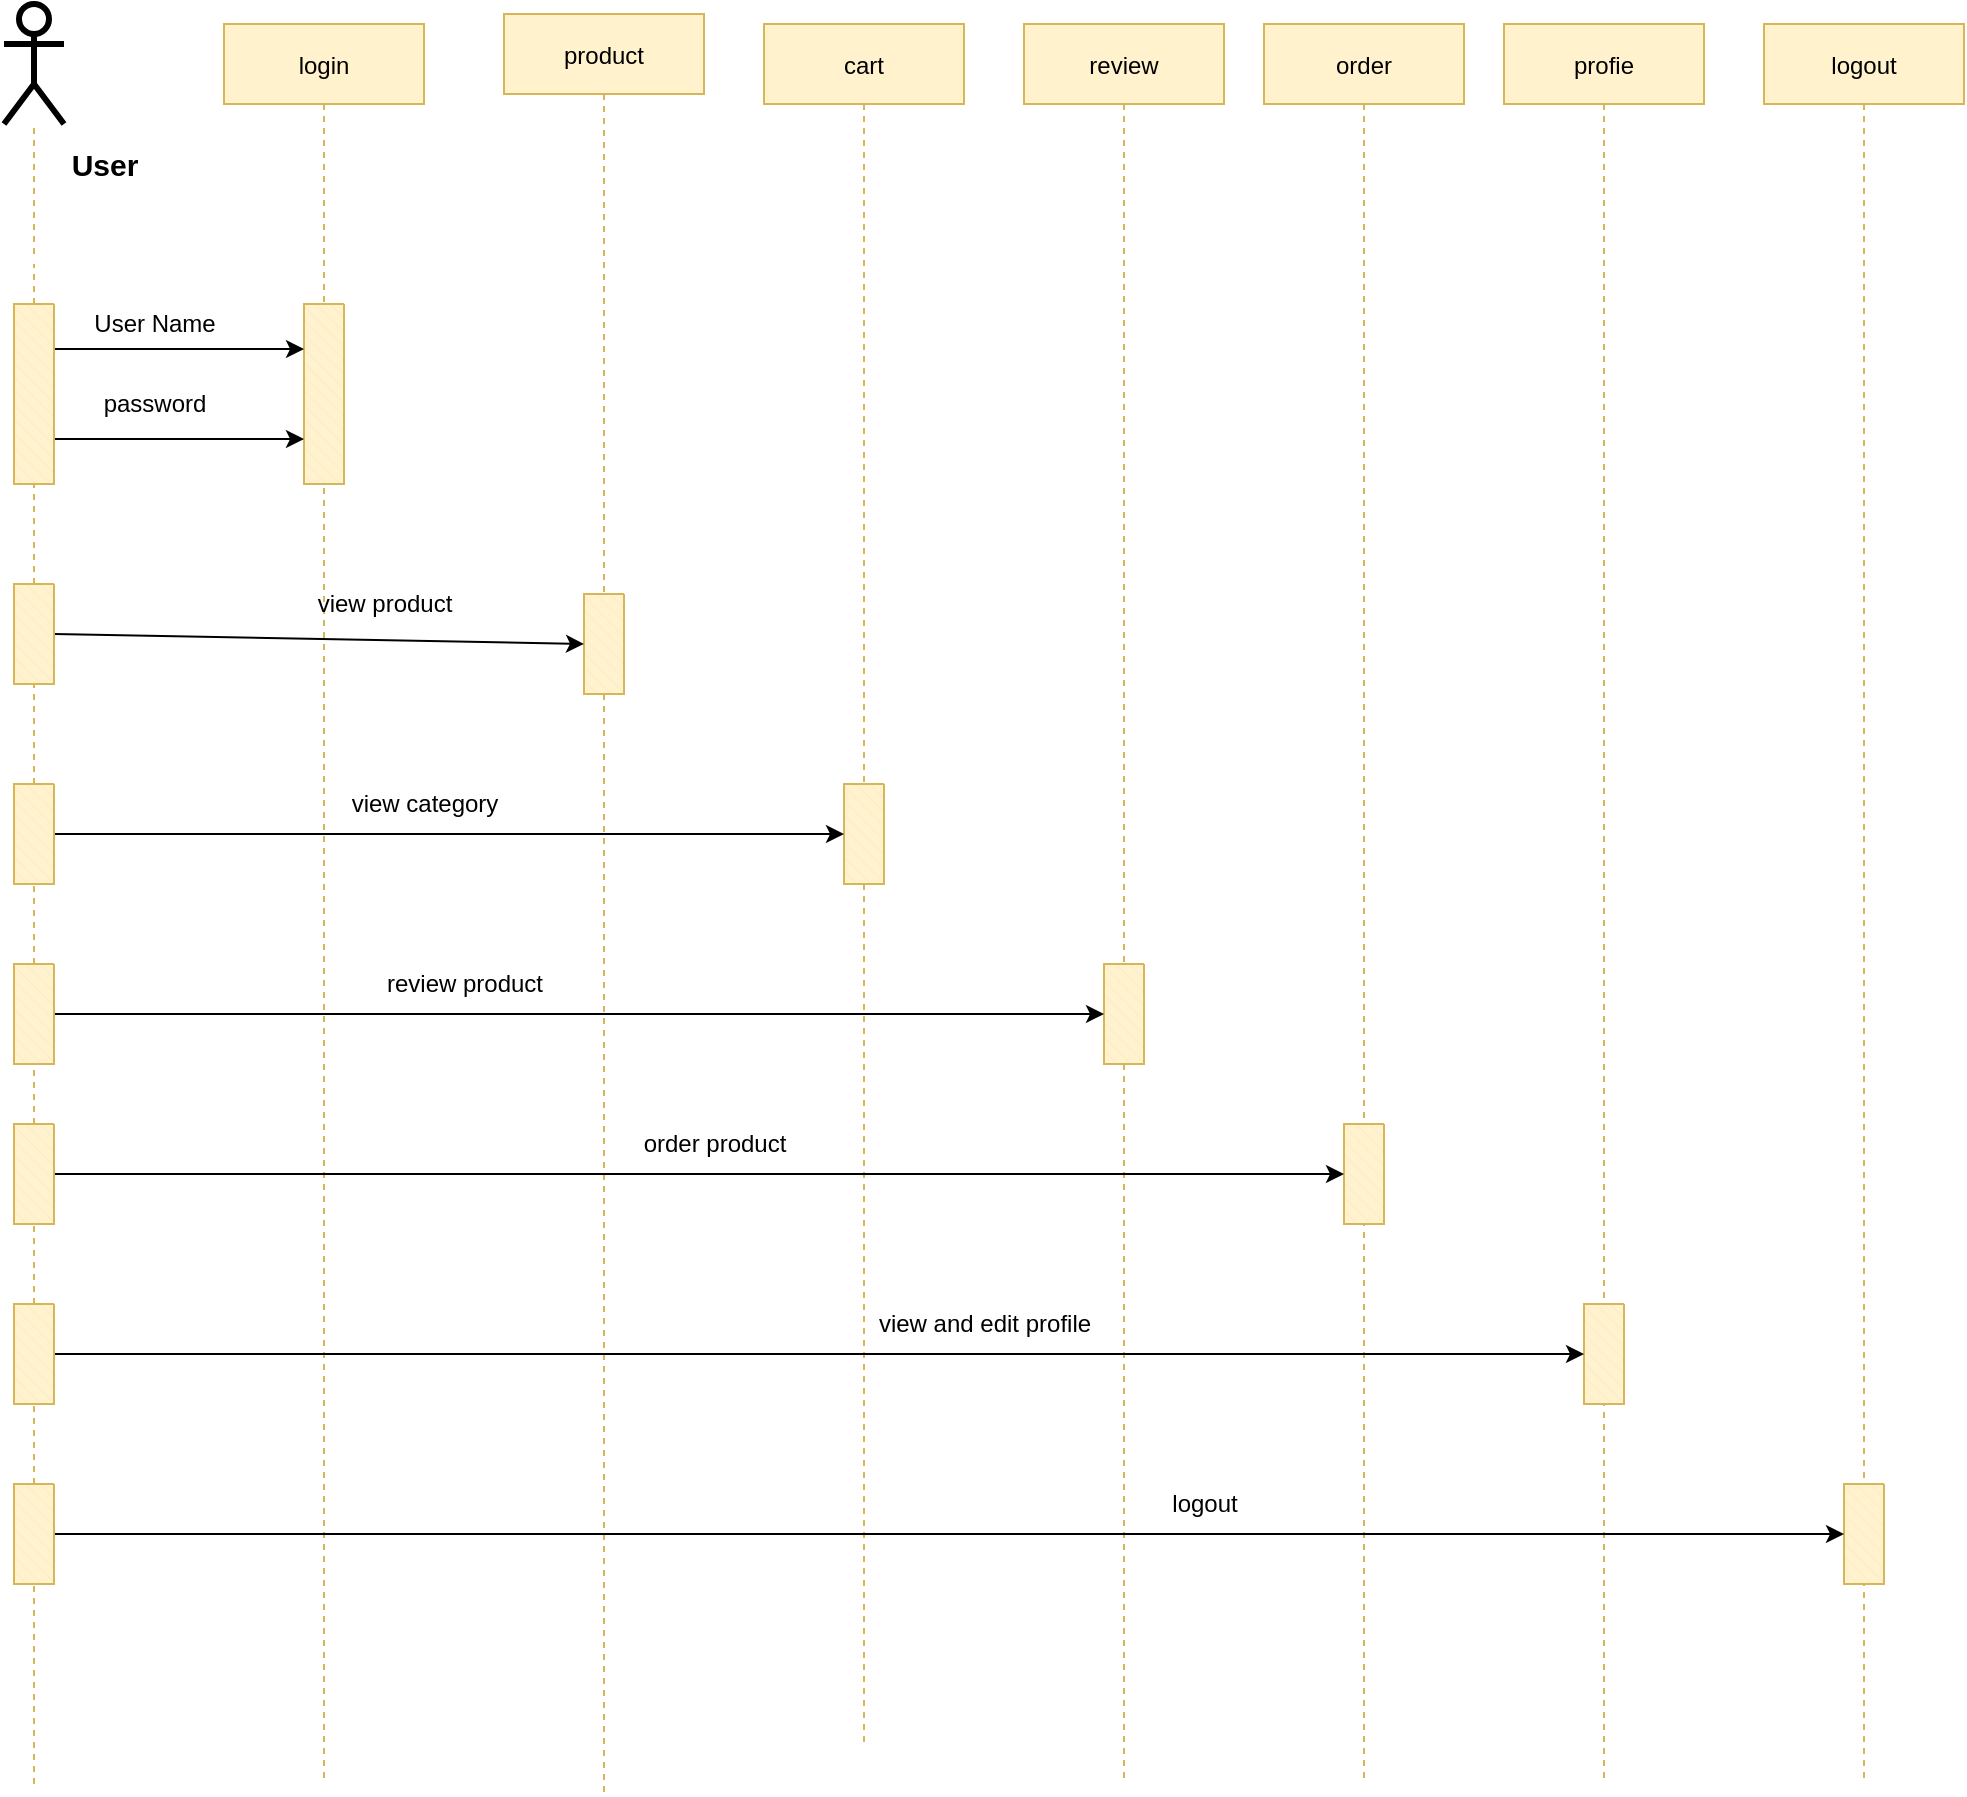 <mxfile version="15.3.7" type="github">
  <diagram id="kgpKYQtTHZ0yAKxKKP6v" name="Page-1">
    <mxGraphModel dx="1422" dy="714" grid="1" gridSize="10" guides="1" tooltips="1" connect="1" arrows="1" fold="1" page="1" pageScale="1" pageWidth="850" pageHeight="1100" math="0" shadow="0">
      <root>
        <mxCell id="0" />
        <mxCell id="1" parent="0" />
        <mxCell id="3nuBFxr9cyL0pnOWT2aG-5" value="login" style="shape=umlLifeline;perimeter=lifelinePerimeter;container=1;collapsible=0;recursiveResize=0;rounded=0;shadow=0;strokeWidth=1;fillColor=#fff2cc;strokeColor=#d6b656;" parent="1" vertex="1">
          <mxGeometry x="270" y="80" width="100" height="880" as="geometry" />
        </mxCell>
        <mxCell id="BLAWV7pPiUWXEbQhkTYL-23" value="" style="verticalLabelPosition=bottom;verticalAlign=top;html=1;shape=mxgraph.basic.patternFillRect;fillStyle=diag;step=5;fillStrokeWidth=0.2;fillStrokeColor=#dddddd;strokeWidth=1;direction=south;fillColor=#fff2cc;strokeColor=#d6b656;" vertex="1" parent="3nuBFxr9cyL0pnOWT2aG-5">
          <mxGeometry x="40" y="140" width="20" height="90" as="geometry" />
        </mxCell>
        <mxCell id="BLAWV7pPiUWXEbQhkTYL-1" value="product" style="shape=umlLifeline;perimeter=lifelinePerimeter;container=1;collapsible=0;recursiveResize=0;rounded=0;shadow=0;strokeWidth=1;fillColor=#fff2cc;strokeColor=#d6b656;" vertex="1" parent="1">
          <mxGeometry x="410" y="75" width="100" height="890" as="geometry" />
        </mxCell>
        <mxCell id="BLAWV7pPiUWXEbQhkTYL-30" value="" style="verticalLabelPosition=bottom;verticalAlign=top;html=1;shape=mxgraph.basic.patternFillRect;fillStyle=diag;step=5;fillStrokeWidth=0.2;fillStrokeColor=#dddddd;strokeWidth=1;direction=south;fillColor=#fff2cc;strokeColor=#d6b656;" vertex="1" parent="BLAWV7pPiUWXEbQhkTYL-1">
          <mxGeometry x="40" y="290" width="20" height="50" as="geometry" />
        </mxCell>
        <mxCell id="BLAWV7pPiUWXEbQhkTYL-3" value="cart" style="shape=umlLifeline;perimeter=lifelinePerimeter;container=1;collapsible=0;recursiveResize=0;rounded=0;shadow=0;strokeWidth=1;fillColor=#fff2cc;strokeColor=#d6b656;" vertex="1" parent="1">
          <mxGeometry x="540" y="80" width="100" height="860" as="geometry" />
        </mxCell>
        <mxCell id="BLAWV7pPiUWXEbQhkTYL-33" value="" style="verticalLabelPosition=bottom;verticalAlign=top;html=1;shape=mxgraph.basic.patternFillRect;fillStyle=diag;step=5;fillStrokeWidth=0.2;fillStrokeColor=#dddddd;strokeWidth=1;direction=south;fillColor=#fff2cc;strokeColor=#d6b656;" vertex="1" parent="BLAWV7pPiUWXEbQhkTYL-3">
          <mxGeometry x="40" y="380" width="20" height="50" as="geometry" />
        </mxCell>
        <mxCell id="BLAWV7pPiUWXEbQhkTYL-5" value="review" style="shape=umlLifeline;perimeter=lifelinePerimeter;container=1;collapsible=0;recursiveResize=0;rounded=0;shadow=0;strokeWidth=1;fillColor=#fff2cc;strokeColor=#d6b656;" vertex="1" parent="1">
          <mxGeometry x="670" y="80" width="100" height="880" as="geometry" />
        </mxCell>
        <mxCell id="BLAWV7pPiUWXEbQhkTYL-40" value="" style="verticalLabelPosition=bottom;verticalAlign=top;html=1;shape=mxgraph.basic.patternFillRect;fillStyle=diag;step=5;fillStrokeWidth=0.2;fillStrokeColor=#dddddd;strokeWidth=1;direction=south;fillColor=#fff2cc;strokeColor=#d6b656;" vertex="1" parent="BLAWV7pPiUWXEbQhkTYL-5">
          <mxGeometry x="40" y="470" width="20" height="50" as="geometry" />
        </mxCell>
        <mxCell id="BLAWV7pPiUWXEbQhkTYL-6" value="order" style="shape=umlLifeline;perimeter=lifelinePerimeter;container=1;collapsible=0;recursiveResize=0;rounded=0;shadow=0;strokeWidth=1;fillColor=#fff2cc;strokeColor=#d6b656;" vertex="1" parent="1">
          <mxGeometry x="790" y="80" width="100" height="880" as="geometry" />
        </mxCell>
        <mxCell id="BLAWV7pPiUWXEbQhkTYL-46" value="" style="verticalLabelPosition=bottom;verticalAlign=top;html=1;shape=mxgraph.basic.patternFillRect;fillStyle=diag;step=5;fillStrokeWidth=0.2;fillStrokeColor=#dddddd;strokeWidth=1;direction=south;fillColor=#fff2cc;strokeColor=#d6b656;" vertex="1" parent="BLAWV7pPiUWXEbQhkTYL-6">
          <mxGeometry x="40" y="550" width="20" height="50" as="geometry" />
        </mxCell>
        <mxCell id="BLAWV7pPiUWXEbQhkTYL-7" value="profie" style="shape=umlLifeline;perimeter=lifelinePerimeter;container=1;collapsible=0;recursiveResize=0;rounded=0;shadow=0;strokeWidth=1;fillColor=#fff2cc;strokeColor=#d6b656;" vertex="1" parent="1">
          <mxGeometry x="910" y="80" width="100" height="880" as="geometry" />
        </mxCell>
        <mxCell id="BLAWV7pPiUWXEbQhkTYL-51" value="" style="verticalLabelPosition=bottom;verticalAlign=top;html=1;shape=mxgraph.basic.patternFillRect;fillStyle=diag;step=5;fillStrokeWidth=0.2;fillStrokeColor=#dddddd;strokeWidth=1;direction=south;fillColor=#fff2cc;strokeColor=#d6b656;" vertex="1" parent="BLAWV7pPiUWXEbQhkTYL-7">
          <mxGeometry x="40" y="640" width="20" height="50" as="geometry" />
        </mxCell>
        <mxCell id="BLAWV7pPiUWXEbQhkTYL-8" value="" style="shape=umlActor;verticalLabelPosition=bottom;verticalAlign=top;html=1;outlineConnect=0;strokeWidth=3;" vertex="1" parent="1">
          <mxGeometry x="160" y="70" width="30" height="60" as="geometry" />
        </mxCell>
        <mxCell id="BLAWV7pPiUWXEbQhkTYL-14" value="" style="endArrow=none;dashed=1;html=1;fillColor=#fff2cc;strokeColor=#d6b656;startArrow=none;" edge="1" parent="1" target="BLAWV7pPiUWXEbQhkTYL-8">
          <mxGeometry width="50" height="50" relative="1" as="geometry">
            <mxPoint x="175" y="195" as="sourcePoint" />
            <mxPoint x="190" y="150" as="targetPoint" />
          </mxGeometry>
        </mxCell>
        <mxCell id="BLAWV7pPiUWXEbQhkTYL-17" value="" style="endArrow=none;dashed=1;html=1;fillColor=#fff2cc;strokeColor=#d6b656;startArrow=none;" edge="1" parent="1" source="BLAWV7pPiUWXEbQhkTYL-18">
          <mxGeometry width="50" height="50" relative="1" as="geometry">
            <mxPoint x="174.5" y="1511" as="sourcePoint" />
            <mxPoint x="175" y="200" as="targetPoint" />
          </mxGeometry>
        </mxCell>
        <mxCell id="BLAWV7pPiUWXEbQhkTYL-21" style="edgeStyle=none;rounded=0;orthogonalLoop=1;jettySize=auto;html=1;exitX=0.25;exitY=0;exitDx=0;exitDy=0;exitPerimeter=0;entryX=0.25;entryY=1;entryDx=0;entryDy=0;entryPerimeter=0;" edge="1" parent="1" source="BLAWV7pPiUWXEbQhkTYL-18" target="BLAWV7pPiUWXEbQhkTYL-23">
          <mxGeometry relative="1" as="geometry">
            <mxPoint x="300" y="243" as="targetPoint" />
          </mxGeometry>
        </mxCell>
        <mxCell id="BLAWV7pPiUWXEbQhkTYL-24" style="edgeStyle=none;rounded=0;orthogonalLoop=1;jettySize=auto;html=1;exitX=0.75;exitY=0;exitDx=0;exitDy=0;exitPerimeter=0;entryX=0.75;entryY=1;entryDx=0;entryDy=0;entryPerimeter=0;" edge="1" parent="1" source="BLAWV7pPiUWXEbQhkTYL-18" target="BLAWV7pPiUWXEbQhkTYL-23">
          <mxGeometry relative="1" as="geometry" />
        </mxCell>
        <mxCell id="BLAWV7pPiUWXEbQhkTYL-18" value="" style="verticalLabelPosition=bottom;verticalAlign=top;html=1;shape=mxgraph.basic.patternFillRect;fillStyle=diag;step=5;fillStrokeWidth=0.2;fillStrokeColor=#dddddd;strokeWidth=1;direction=south;fillColor=#fff2cc;strokeColor=#d6b656;" vertex="1" parent="1">
          <mxGeometry x="165" y="220" width="20" height="90" as="geometry" />
        </mxCell>
        <mxCell id="BLAWV7pPiUWXEbQhkTYL-19" value="" style="endArrow=none;dashed=1;html=1;fillColor=#fff2cc;strokeColor=#d6b656;startArrow=none;" edge="1" parent="1" source="BLAWV7pPiUWXEbQhkTYL-27" target="BLAWV7pPiUWXEbQhkTYL-18">
          <mxGeometry width="50" height="50" relative="1" as="geometry">
            <mxPoint x="174.5" y="1511" as="sourcePoint" />
            <mxPoint x="175" y="200" as="targetPoint" />
          </mxGeometry>
        </mxCell>
        <mxCell id="BLAWV7pPiUWXEbQhkTYL-20" value="logout" style="shape=umlLifeline;perimeter=lifelinePerimeter;container=1;collapsible=0;recursiveResize=0;rounded=0;shadow=0;strokeWidth=1;fillColor=#fff2cc;strokeColor=#d6b656;" vertex="1" parent="1">
          <mxGeometry x="1040" y="80" width="100" height="880" as="geometry" />
        </mxCell>
        <mxCell id="BLAWV7pPiUWXEbQhkTYL-22" value="User Name " style="text;html=1;align=center;verticalAlign=middle;resizable=0;points=[];autosize=1;strokeColor=none;fillColor=none;" vertex="1" parent="1">
          <mxGeometry x="200" y="220" width="70" height="20" as="geometry" />
        </mxCell>
        <mxCell id="BLAWV7pPiUWXEbQhkTYL-25" value="password" style="text;html=1;align=center;verticalAlign=middle;resizable=0;points=[];autosize=1;strokeColor=none;fillColor=none;" vertex="1" parent="1">
          <mxGeometry x="200" y="260" width="70" height="20" as="geometry" />
        </mxCell>
        <mxCell id="BLAWV7pPiUWXEbQhkTYL-31" style="edgeStyle=none;rounded=0;orthogonalLoop=1;jettySize=auto;html=1;exitX=0.5;exitY=0;exitDx=0;exitDy=0;exitPerimeter=0;entryX=0.5;entryY=1;entryDx=0;entryDy=0;entryPerimeter=0;" edge="1" parent="1" source="BLAWV7pPiUWXEbQhkTYL-27" target="BLAWV7pPiUWXEbQhkTYL-30">
          <mxGeometry relative="1" as="geometry" />
        </mxCell>
        <mxCell id="BLAWV7pPiUWXEbQhkTYL-27" value="" style="verticalLabelPosition=bottom;verticalAlign=top;html=1;shape=mxgraph.basic.patternFillRect;fillStyle=diag;step=5;fillStrokeWidth=0.2;fillStrokeColor=#dddddd;strokeWidth=1;direction=south;fillColor=#fff2cc;strokeColor=#d6b656;" vertex="1" parent="1">
          <mxGeometry x="165" y="360" width="20" height="50" as="geometry" />
        </mxCell>
        <mxCell id="BLAWV7pPiUWXEbQhkTYL-29" value="" style="endArrow=none;dashed=1;html=1;fillColor=#fff2cc;strokeColor=#d6b656;startArrow=none;" edge="1" parent="1" source="BLAWV7pPiUWXEbQhkTYL-34" target="BLAWV7pPiUWXEbQhkTYL-27">
          <mxGeometry width="50" height="50" relative="1" as="geometry">
            <mxPoint x="174.5" y="1511" as="sourcePoint" />
            <mxPoint x="174.982" y="310" as="targetPoint" />
          </mxGeometry>
        </mxCell>
        <mxCell id="BLAWV7pPiUWXEbQhkTYL-32" value="view product" style="text;html=1;align=center;verticalAlign=middle;resizable=0;points=[];autosize=1;strokeColor=none;fillColor=none;" vertex="1" parent="1">
          <mxGeometry x="310" y="360" width="80" height="20" as="geometry" />
        </mxCell>
        <mxCell id="BLAWV7pPiUWXEbQhkTYL-38" style="edgeStyle=none;rounded=0;orthogonalLoop=1;jettySize=auto;html=1;exitX=0.5;exitY=0;exitDx=0;exitDy=0;exitPerimeter=0;entryX=0.5;entryY=1;entryDx=0;entryDy=0;entryPerimeter=0;" edge="1" parent="1" source="BLAWV7pPiUWXEbQhkTYL-34" target="BLAWV7pPiUWXEbQhkTYL-33">
          <mxGeometry relative="1" as="geometry" />
        </mxCell>
        <mxCell id="BLAWV7pPiUWXEbQhkTYL-34" value="" style="verticalLabelPosition=bottom;verticalAlign=top;html=1;shape=mxgraph.basic.patternFillRect;fillStyle=diag;step=5;fillStrokeWidth=0.2;fillStrokeColor=#dddddd;strokeWidth=1;direction=south;fillColor=#fff2cc;strokeColor=#d6b656;" vertex="1" parent="1">
          <mxGeometry x="165" y="460" width="20" height="50" as="geometry" />
        </mxCell>
        <mxCell id="BLAWV7pPiUWXEbQhkTYL-35" value="" style="endArrow=none;dashed=1;html=1;fillColor=#fff2cc;strokeColor=#d6b656;startArrow=none;" edge="1" parent="1" source="BLAWV7pPiUWXEbQhkTYL-41" target="BLAWV7pPiUWXEbQhkTYL-34">
          <mxGeometry width="50" height="50" relative="1" as="geometry">
            <mxPoint x="174.5" y="1511" as="sourcePoint" />
            <mxPoint x="174.989" y="410" as="targetPoint" />
          </mxGeometry>
        </mxCell>
        <mxCell id="BLAWV7pPiUWXEbQhkTYL-39" value="view category" style="text;html=1;align=center;verticalAlign=middle;resizable=0;points=[];autosize=1;strokeColor=none;fillColor=none;" vertex="1" parent="1">
          <mxGeometry x="325" y="460" width="90" height="20" as="geometry" />
        </mxCell>
        <mxCell id="BLAWV7pPiUWXEbQhkTYL-43" style="edgeStyle=none;rounded=0;orthogonalLoop=1;jettySize=auto;html=1;exitX=0.5;exitY=0;exitDx=0;exitDy=0;exitPerimeter=0;entryX=0.5;entryY=1;entryDx=0;entryDy=0;entryPerimeter=0;" edge="1" parent="1" source="BLAWV7pPiUWXEbQhkTYL-41" target="BLAWV7pPiUWXEbQhkTYL-40">
          <mxGeometry relative="1" as="geometry" />
        </mxCell>
        <mxCell id="BLAWV7pPiUWXEbQhkTYL-41" value="" style="verticalLabelPosition=bottom;verticalAlign=top;html=1;shape=mxgraph.basic.patternFillRect;fillStyle=diag;step=5;fillStrokeWidth=0.2;fillStrokeColor=#dddddd;strokeWidth=1;direction=south;fillColor=#fff2cc;strokeColor=#d6b656;" vertex="1" parent="1">
          <mxGeometry x="165" y="550" width="20" height="50" as="geometry" />
        </mxCell>
        <mxCell id="BLAWV7pPiUWXEbQhkTYL-42" value="" style="endArrow=none;dashed=1;html=1;fillColor=#fff2cc;strokeColor=#d6b656;startArrow=none;" edge="1" parent="1" source="BLAWV7pPiUWXEbQhkTYL-47" target="BLAWV7pPiUWXEbQhkTYL-41">
          <mxGeometry width="50" height="50" relative="1" as="geometry">
            <mxPoint x="174.5" y="1511" as="sourcePoint" />
            <mxPoint x="174.988" y="510" as="targetPoint" />
          </mxGeometry>
        </mxCell>
        <mxCell id="BLAWV7pPiUWXEbQhkTYL-45" value="review product" style="text;html=1;align=center;verticalAlign=middle;resizable=0;points=[];autosize=1;strokeColor=none;fillColor=none;" vertex="1" parent="1">
          <mxGeometry x="345" y="550" width="90" height="20" as="geometry" />
        </mxCell>
        <mxCell id="BLAWV7pPiUWXEbQhkTYL-49" style="edgeStyle=none;rounded=0;orthogonalLoop=1;jettySize=auto;html=1;exitX=0.5;exitY=0;exitDx=0;exitDy=0;exitPerimeter=0;entryX=0.5;entryY=1;entryDx=0;entryDy=0;entryPerimeter=0;" edge="1" parent="1" source="BLAWV7pPiUWXEbQhkTYL-47" target="BLAWV7pPiUWXEbQhkTYL-46">
          <mxGeometry relative="1" as="geometry" />
        </mxCell>
        <mxCell id="BLAWV7pPiUWXEbQhkTYL-47" value="" style="verticalLabelPosition=bottom;verticalAlign=top;html=1;shape=mxgraph.basic.patternFillRect;fillStyle=diag;step=5;fillStrokeWidth=0.2;fillStrokeColor=#dddddd;strokeWidth=1;direction=south;fillColor=#fff2cc;strokeColor=#d6b656;" vertex="1" parent="1">
          <mxGeometry x="165" y="630" width="20" height="50" as="geometry" />
        </mxCell>
        <mxCell id="BLAWV7pPiUWXEbQhkTYL-48" value="" style="endArrow=none;dashed=1;html=1;fillColor=#fff2cc;strokeColor=#d6b656;startArrow=none;" edge="1" parent="1" source="BLAWV7pPiUWXEbQhkTYL-52" target="BLAWV7pPiUWXEbQhkTYL-47">
          <mxGeometry width="50" height="50" relative="1" as="geometry">
            <mxPoint x="174.5" y="1511" as="sourcePoint" />
            <mxPoint x="174.987" y="600" as="targetPoint" />
          </mxGeometry>
        </mxCell>
        <mxCell id="BLAWV7pPiUWXEbQhkTYL-50" value="order product" style="text;html=1;align=center;verticalAlign=middle;resizable=0;points=[];autosize=1;strokeColor=none;fillColor=none;" vertex="1" parent="1">
          <mxGeometry x="470" y="630" width="90" height="20" as="geometry" />
        </mxCell>
        <mxCell id="BLAWV7pPiUWXEbQhkTYL-55" style="edgeStyle=none;rounded=0;orthogonalLoop=1;jettySize=auto;html=1;exitX=0.5;exitY=0;exitDx=0;exitDy=0;exitPerimeter=0;entryX=0.5;entryY=1;entryDx=0;entryDy=0;entryPerimeter=0;" edge="1" parent="1" source="BLAWV7pPiUWXEbQhkTYL-52" target="BLAWV7pPiUWXEbQhkTYL-51">
          <mxGeometry relative="1" as="geometry" />
        </mxCell>
        <mxCell id="BLAWV7pPiUWXEbQhkTYL-52" value="" style="verticalLabelPosition=bottom;verticalAlign=top;html=1;shape=mxgraph.basic.patternFillRect;fillStyle=diag;step=5;fillStrokeWidth=0.2;fillStrokeColor=#dddddd;strokeWidth=1;direction=south;fillColor=#fff2cc;strokeColor=#d6b656;" vertex="1" parent="1">
          <mxGeometry x="165" y="720" width="20" height="50" as="geometry" />
        </mxCell>
        <mxCell id="BLAWV7pPiUWXEbQhkTYL-53" value="" style="endArrow=none;dashed=1;html=1;fillColor=#fff2cc;strokeColor=#d6b656;startArrow=none;" edge="1" parent="1" source="BLAWV7pPiUWXEbQhkTYL-60" target="BLAWV7pPiUWXEbQhkTYL-52">
          <mxGeometry width="50" height="50" relative="1" as="geometry">
            <mxPoint x="174.5" y="1511" as="sourcePoint" />
            <mxPoint x="174.985" y="680" as="targetPoint" />
          </mxGeometry>
        </mxCell>
        <mxCell id="BLAWV7pPiUWXEbQhkTYL-56" value="view and edit profile" style="text;html=1;align=center;verticalAlign=middle;resizable=0;points=[];autosize=1;strokeColor=none;fillColor=none;" vertex="1" parent="1">
          <mxGeometry x="590" y="720" width="120" height="20" as="geometry" />
        </mxCell>
        <mxCell id="BLAWV7pPiUWXEbQhkTYL-59" value="" style="verticalLabelPosition=bottom;verticalAlign=top;html=1;shape=mxgraph.basic.patternFillRect;fillStyle=diag;step=5;fillStrokeWidth=0.2;fillStrokeColor=#dddddd;strokeWidth=1;direction=south;fillColor=#fff2cc;strokeColor=#d6b656;" vertex="1" parent="1">
          <mxGeometry x="1080" y="810" width="20" height="50" as="geometry" />
        </mxCell>
        <mxCell id="BLAWV7pPiUWXEbQhkTYL-63" style="edgeStyle=none;rounded=0;orthogonalLoop=1;jettySize=auto;html=1;exitX=0.5;exitY=0;exitDx=0;exitDy=0;exitPerimeter=0;entryX=0.5;entryY=1;entryDx=0;entryDy=0;entryPerimeter=0;" edge="1" parent="1" source="BLAWV7pPiUWXEbQhkTYL-60" target="BLAWV7pPiUWXEbQhkTYL-59">
          <mxGeometry relative="1" as="geometry" />
        </mxCell>
        <mxCell id="BLAWV7pPiUWXEbQhkTYL-60" value="" style="verticalLabelPosition=bottom;verticalAlign=top;html=1;shape=mxgraph.basic.patternFillRect;fillStyle=diag;step=5;fillStrokeWidth=0.2;fillStrokeColor=#dddddd;strokeWidth=1;direction=south;fillColor=#fff2cc;strokeColor=#d6b656;" vertex="1" parent="1">
          <mxGeometry x="165" y="810" width="20" height="50" as="geometry" />
        </mxCell>
        <mxCell id="BLAWV7pPiUWXEbQhkTYL-62" value="" style="endArrow=none;dashed=1;html=1;fillColor=#fff2cc;strokeColor=#d6b656;" edge="1" parent="1" target="BLAWV7pPiUWXEbQhkTYL-60">
          <mxGeometry width="50" height="50" relative="1" as="geometry">
            <mxPoint x="175" y="960" as="sourcePoint" />
            <mxPoint x="174.984" y="770" as="targetPoint" />
          </mxGeometry>
        </mxCell>
        <mxCell id="BLAWV7pPiUWXEbQhkTYL-64" value="logout" style="text;html=1;align=center;verticalAlign=middle;resizable=0;points=[];autosize=1;strokeColor=none;fillColor=none;" vertex="1" parent="1">
          <mxGeometry x="735" y="810" width="50" height="20" as="geometry" />
        </mxCell>
        <mxCell id="BLAWV7pPiUWXEbQhkTYL-66" value="&lt;b&gt;&lt;font style=&quot;font-size: 15px&quot;&gt;User&lt;/font&gt;&lt;/b&gt;" style="text;html=1;align=center;verticalAlign=middle;resizable=0;points=[];autosize=1;strokeColor=none;fillColor=none;" vertex="1" parent="1">
          <mxGeometry x="185" y="140" width="50" height="20" as="geometry" />
        </mxCell>
      </root>
    </mxGraphModel>
  </diagram>
</mxfile>
